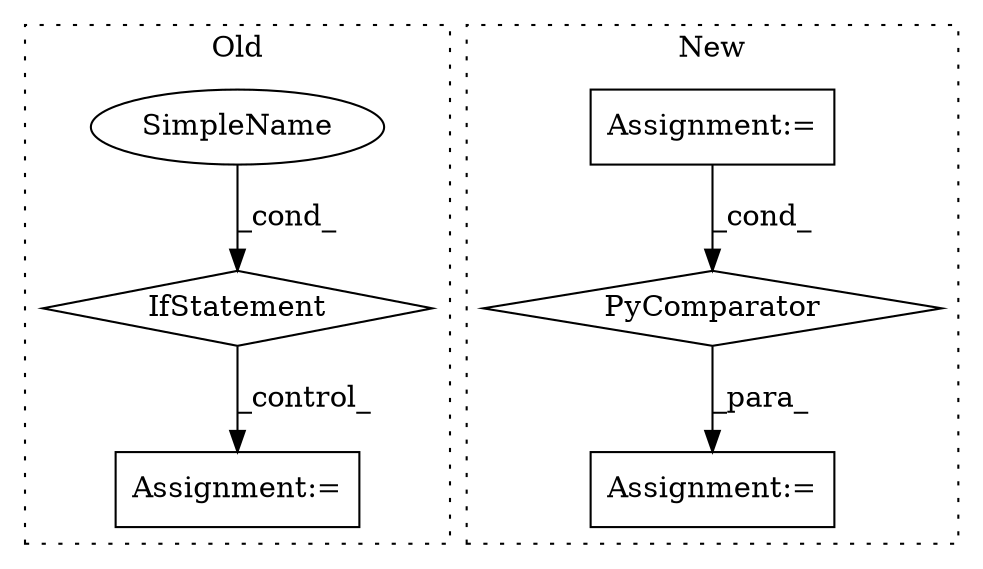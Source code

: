 digraph G {
subgraph cluster0 {
1 [label="IfStatement" a="25" s="7014,7058" l="4,2" shape="diamond"];
5 [label="Assignment:=" a="7" s="7248" l="1" shape="box"];
6 [label="SimpleName" a="42" s="" l="" shape="ellipse"];
label = "Old";
style="dotted";
}
subgraph cluster1 {
2 [label="PyComparator" a="113" s="7324" l="79" shape="diamond"];
3 [label="Assignment:=" a="7" s="7324" l="79" shape="box"];
4 [label="Assignment:=" a="7" s="7416" l="1" shape="box"];
label = "New";
style="dotted";
}
1 -> 5 [label="_control_"];
2 -> 4 [label="_para_"];
3 -> 2 [label="_cond_"];
6 -> 1 [label="_cond_"];
}